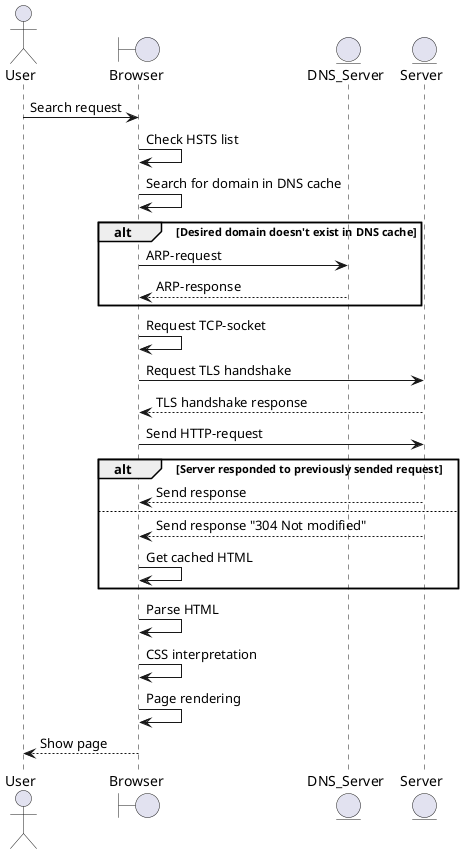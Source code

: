 @startuml

actor  User
boundary Browser
entity DNS_Server
entity Server

User -> Browser : Search request
Browser-> Browser : Check HSTS list
Browser -> Browser : Search for domain in DNS cache
alt Desired domain doesn't exist in DNS cache
    Browser -> DNS_Server : ARP-request
    DNS_Server --> Browser : ARP-response
end
Browser -> Browser : Request TCP-socket
Browser -> Server : Request TLS handshake
Server --> Browser : TLS handshake response
Browser -> Server : Send HTTP-request
alt Server responded to previously sended request
    Server --> Browser : Send response
else
    Server --> Browser : Send response "304 Not modified"
    Browser -> Browser : Get cached HTML
end
Browser -> Browser : Parse HTML
Browser -> Browser : CSS interpretation
Browser -> Browser : Page rendering
Browser --> User : Show page

@enduml